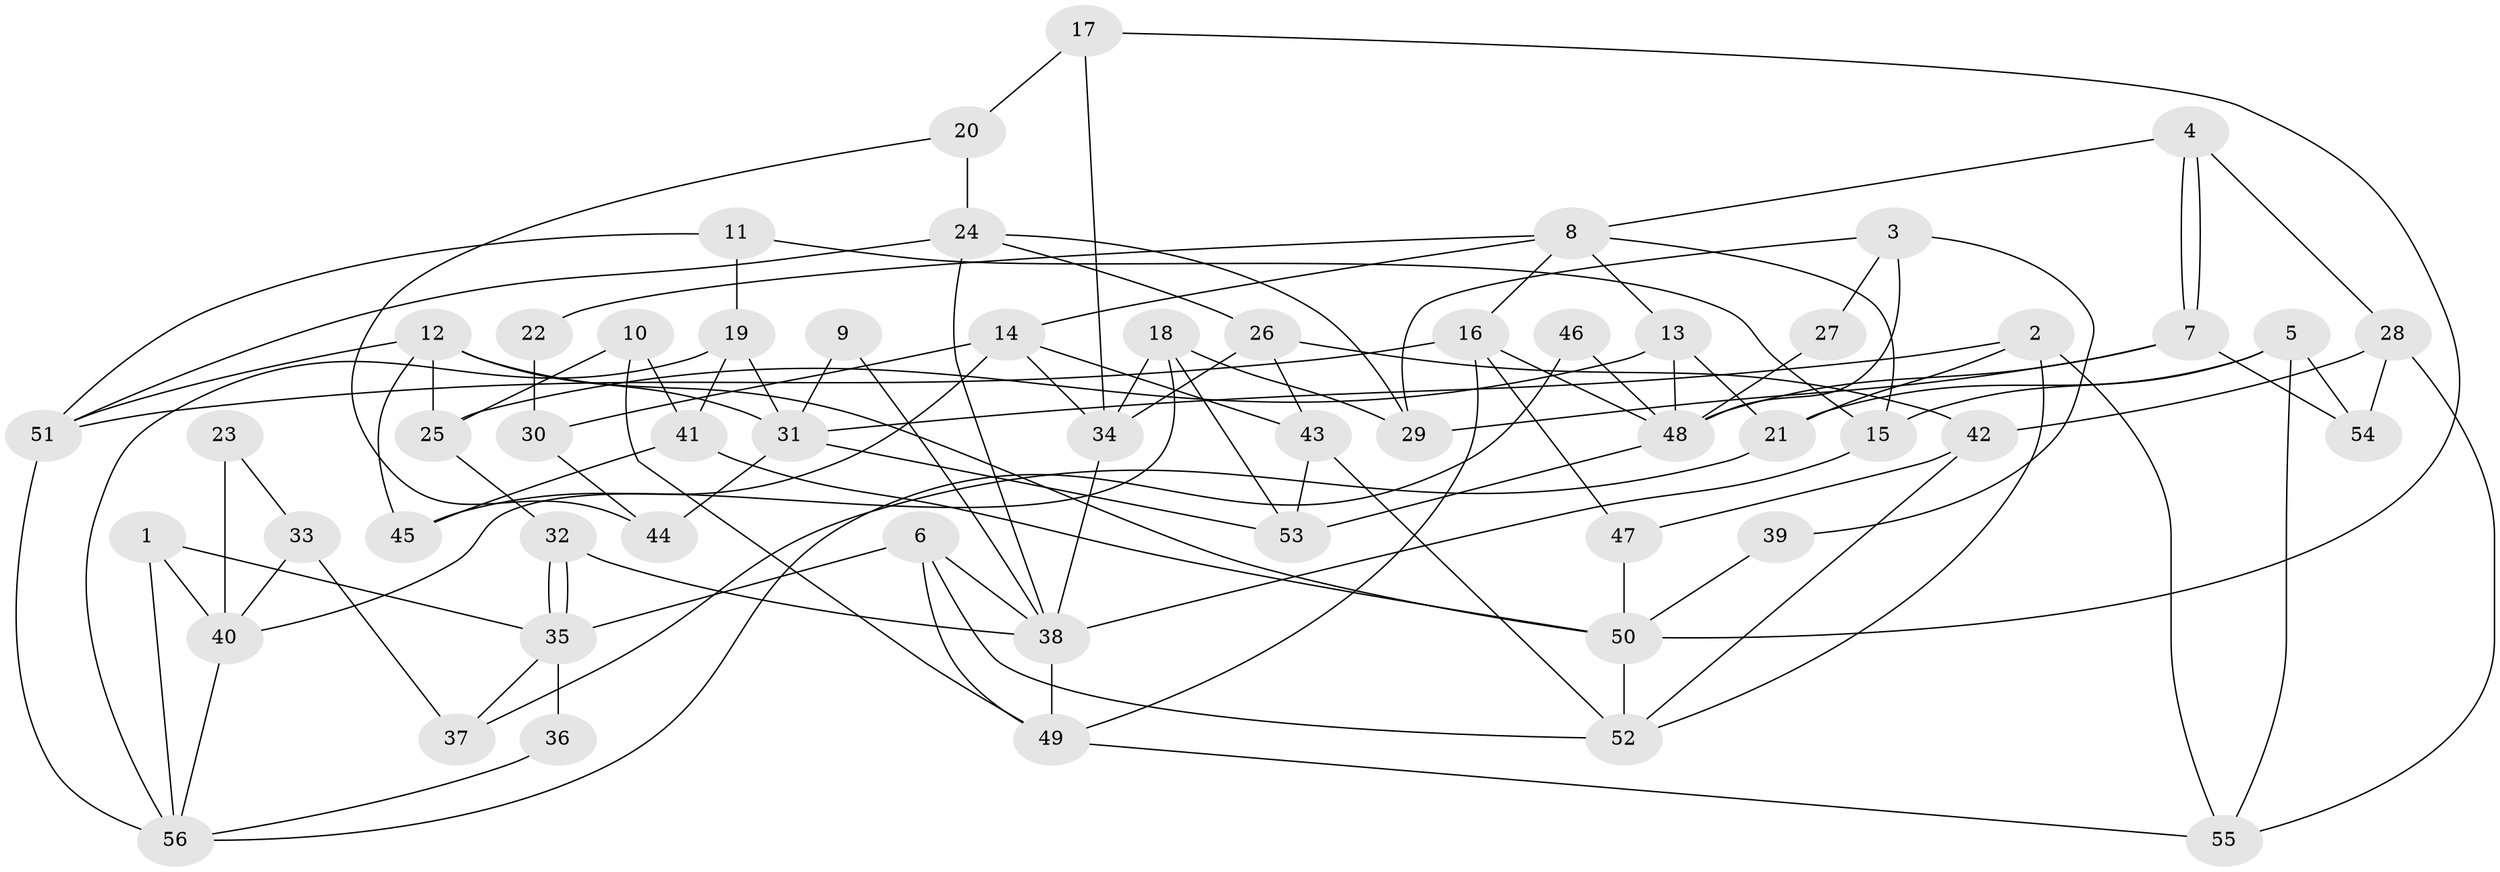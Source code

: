 // Generated by graph-tools (version 1.1) at 2025/26/03/09/25 03:26:13]
// undirected, 56 vertices, 112 edges
graph export_dot {
graph [start="1"]
  node [color=gray90,style=filled];
  1;
  2;
  3;
  4;
  5;
  6;
  7;
  8;
  9;
  10;
  11;
  12;
  13;
  14;
  15;
  16;
  17;
  18;
  19;
  20;
  21;
  22;
  23;
  24;
  25;
  26;
  27;
  28;
  29;
  30;
  31;
  32;
  33;
  34;
  35;
  36;
  37;
  38;
  39;
  40;
  41;
  42;
  43;
  44;
  45;
  46;
  47;
  48;
  49;
  50;
  51;
  52;
  53;
  54;
  55;
  56;
  1 -- 35;
  1 -- 40;
  1 -- 56;
  2 -- 55;
  2 -- 52;
  2 -- 21;
  2 -- 31;
  3 -- 48;
  3 -- 29;
  3 -- 27;
  3 -- 39;
  4 -- 8;
  4 -- 7;
  4 -- 7;
  4 -- 28;
  5 -- 55;
  5 -- 21;
  5 -- 15;
  5 -- 54;
  6 -- 52;
  6 -- 38;
  6 -- 35;
  6 -- 49;
  7 -- 48;
  7 -- 29;
  7 -- 54;
  8 -- 15;
  8 -- 16;
  8 -- 13;
  8 -- 14;
  8 -- 22;
  9 -- 31;
  9 -- 38;
  10 -- 25;
  10 -- 49;
  10 -- 41;
  11 -- 19;
  11 -- 15;
  11 -- 51;
  12 -- 45;
  12 -- 31;
  12 -- 25;
  12 -- 50;
  12 -- 51;
  13 -- 25;
  13 -- 21;
  13 -- 48;
  14 -- 34;
  14 -- 30;
  14 -- 43;
  14 -- 45;
  15 -- 38;
  16 -- 51;
  16 -- 48;
  16 -- 47;
  16 -- 49;
  17 -- 50;
  17 -- 34;
  17 -- 20;
  18 -- 34;
  18 -- 53;
  18 -- 29;
  18 -- 40;
  19 -- 56;
  19 -- 41;
  19 -- 31;
  20 -- 24;
  20 -- 44;
  21 -- 37;
  22 -- 30;
  23 -- 33;
  23 -- 40;
  24 -- 51;
  24 -- 29;
  24 -- 26;
  24 -- 38;
  25 -- 32;
  26 -- 42;
  26 -- 34;
  26 -- 43;
  27 -- 48;
  28 -- 54;
  28 -- 42;
  28 -- 55;
  30 -- 44;
  31 -- 44;
  31 -- 53;
  32 -- 35;
  32 -- 35;
  32 -- 38;
  33 -- 40;
  33 -- 37;
  34 -- 38;
  35 -- 36;
  35 -- 37;
  36 -- 56;
  38 -- 49;
  39 -- 50;
  40 -- 56;
  41 -- 50;
  41 -- 45;
  42 -- 47;
  42 -- 52;
  43 -- 52;
  43 -- 53;
  46 -- 56;
  46 -- 48;
  47 -- 50;
  48 -- 53;
  49 -- 55;
  50 -- 52;
  51 -- 56;
}
